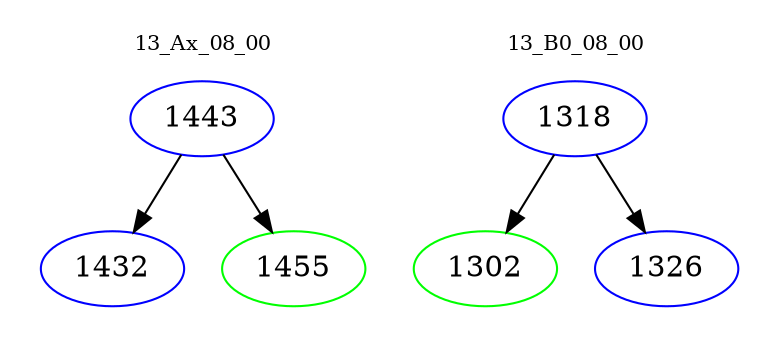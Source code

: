 digraph{
subgraph cluster_0 {
color = white
label = "13_Ax_08_00";
fontsize=10;
T0_1443 [label="1443", color="blue"]
T0_1443 -> T0_1432 [color="black"]
T0_1432 [label="1432", color="blue"]
T0_1443 -> T0_1455 [color="black"]
T0_1455 [label="1455", color="green"]
}
subgraph cluster_1 {
color = white
label = "13_B0_08_00";
fontsize=10;
T1_1318 [label="1318", color="blue"]
T1_1318 -> T1_1302 [color="black"]
T1_1302 [label="1302", color="green"]
T1_1318 -> T1_1326 [color="black"]
T1_1326 [label="1326", color="blue"]
}
}
